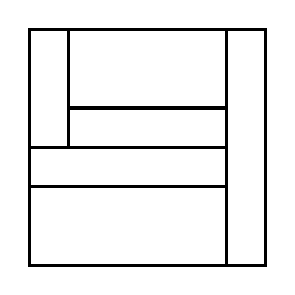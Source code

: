 \begin{tikzpicture}[very thick, scale=.5]
    \draw (0,3) rectangle (1,6);
    \draw (1,4) rectangle (5,6);
    \draw (1,3) rectangle (5,4);
    \draw (0,2) rectangle (5,3);
    \draw (0,0) rectangle (5,2);
    \draw (5,0) rectangle (6,6);
\end{tikzpicture}
